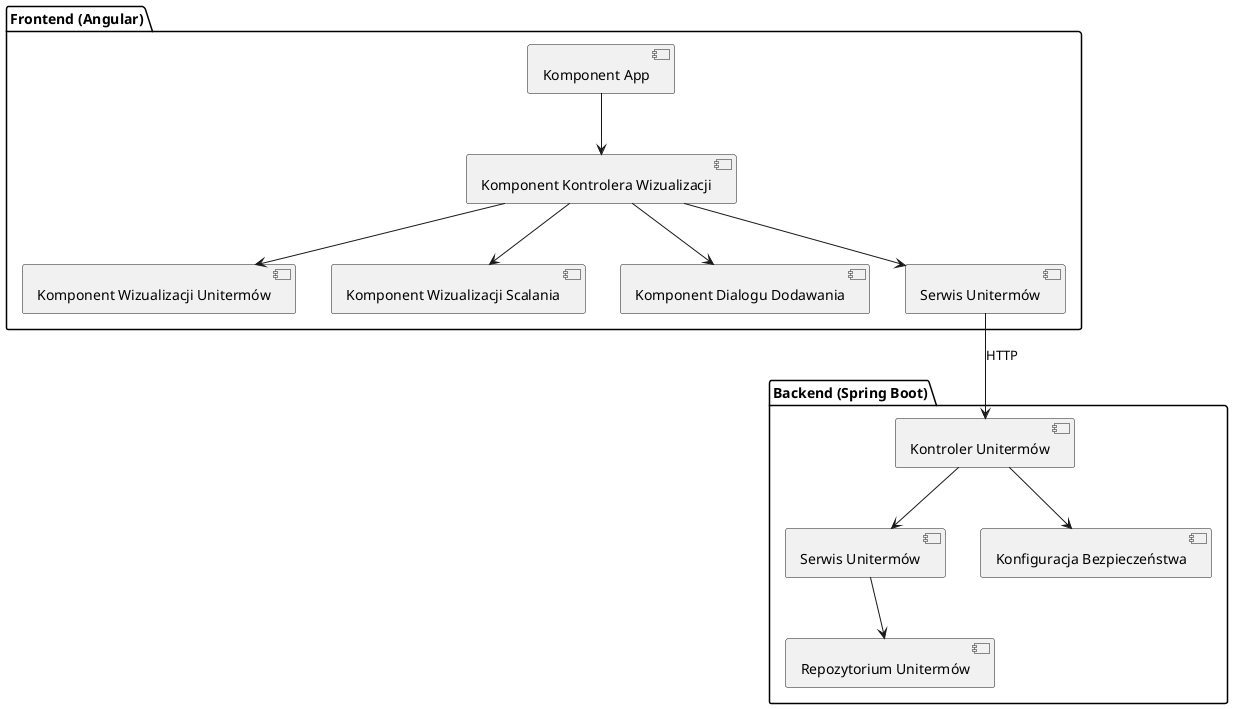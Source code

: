 @startuml
package "Frontend (Angular)" {
  [Komponent App] as AppComp
  [Komponent Kontrolera Wizualizacji] as VisControllerComp
  [Komponent Wizualizacji Unitermów] as VisComp
  [Komponent Wizualizacji Scalania] as MergeVisComp
  [Komponent Dialogu Dodawania] as AddDialogComp
  [Serwis Unitermów] as UnitermSvc
  
  AppComp --> VisControllerComp
  VisControllerComp --> VisComp
  VisControllerComp --> MergeVisComp
  VisControllerComp --> AddDialogComp
  VisControllerComp --> UnitermSvc
}

package "Backend (Spring Boot)" {
  [Kontroler Unitermów] as UnitermCtrl
  [Serwis Unitermów] as UnitermSvcBE
  [Repozytorium Unitermów] as UnitermRepo
  [Konfiguracja Bezpieczeństwa] as SecConfig
  
  UnitermCtrl --> UnitermSvcBE
  UnitermSvcBE --> UnitermRepo
  UnitermCtrl --> SecConfig
}

UnitermSvc --> UnitermCtrl : HTTP
@enduml